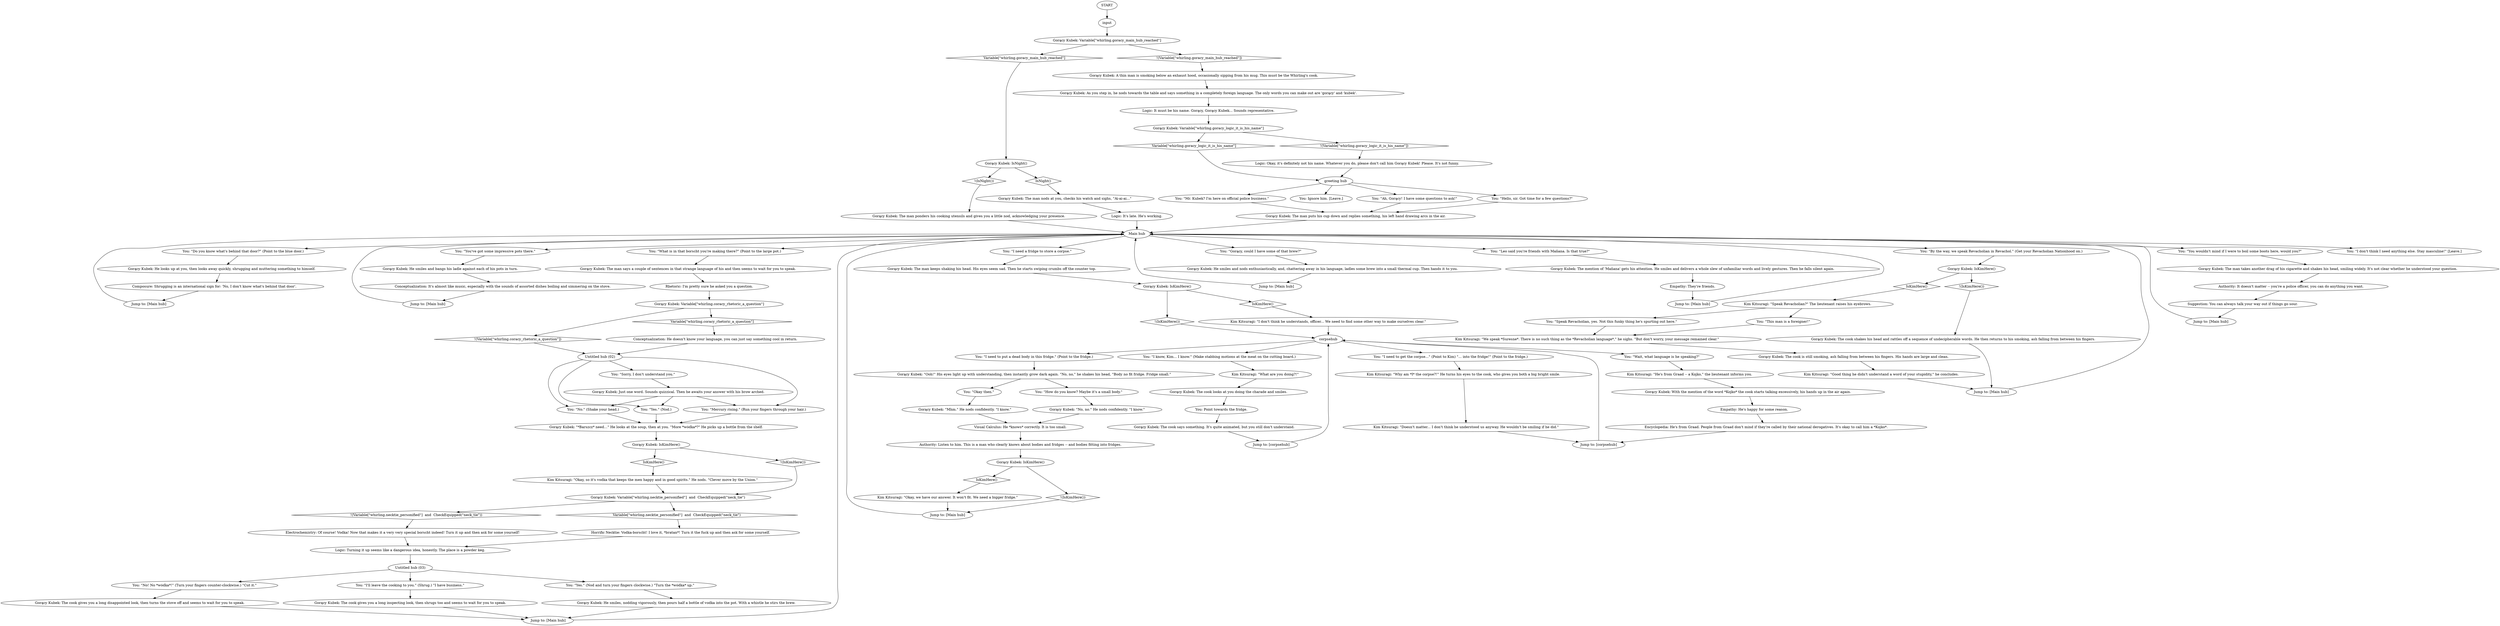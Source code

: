 # WHIRLING F1 / GORACY KUBEK
# A dialogue with a kojko cook Gorący Kubek. He doesn't speak a word from your language, but for some reason understands all your questions about disposing the corpse??
# ==================================================
digraph G {
	  0 [label="START"];
	  1 [label="input"];
	  2 [label="You: \"I need a fridge to store a corpse.\""];
	  3 [label="Gorący Kubek: \"No, no.\" He nods confidently. \"I know.\""];
	  4 [label="Kim Kitsuragi: \"He's from Graad -- a Kojko,\" the lieutenant informs you."];
	  5 [label="Gorący Kubek: The cook looks at you doing the charade and smiles."];
	  6 [label="Gorący Kubek: \"Ooh!\" His eyes light up with understanding, then instantly grow dark again. \"No, no,\" he shakes his head, \"Body no fit fridge. Fridge small.\""];
	  7 [label="You: \"What is in that borscht you're making there?\" (Point to the large pot.)"];
	  8 [label="Gorący Kubek: The cook shakes his head and rattles off a sequence of undecipherable words. He then returns to his smoking, ash falling from between his fingers."];
	  9 [label="You: \"Sorry, I don't understand you.\""];
	  10 [label="Untitled hub (02)"];
	  11 [label="Gorący Kubek: The man ponders his cooking utensils and gives you a little nod, acknowledging your presence."];
	  12 [label="Gorący Kubek: Just one word. Sounds quizzical. Then he awaits your answer with his brow arched."];
	  13 [label="Gorący Kubek: The man puts his cup down and replies something, his left hand drawing arcs in the air."];
	  14 [label="Kim Kitsuragi: \"We speak *Suresne*. There is no such thing as the *Revacholian language*,\" he sighs. \"But don't worry, your message remained clear.\""];
	  15 [label="You: \"Leo said you're friends with Mañana. Is that true?\""];
	  16 [label="Jump to: [Main hub]"];
	  17 [label="Gorący Kubek: \"*Barszcz* need…\" He looks at the soup, then at you. \"More *wódka*?\" He picks up a bottle from the shelf."];
	  18 [label="Gorący Kubek: The man takes another drag of his cigarette and shakes his head, smiling widely. It's not clear whether he understood your question."];
	  19 [label="Gorący Kubek: IsKimHere()"];
	  20 [label="IsKimHere()", shape=diamond];
	  21 [label="!(IsKimHere())", shape=diamond];
	  22 [label="You: \"By the way, we speak Revacholian in Revachol.\" (Get your Revacholian Nationhood on.)"];
	  23 [label="corpsehub"];
	  24 [label="Gorący Kubek: The man says a couple of sentences in that strange language of his and then seems to wait for you to speak."];
	  25 [label="You: \"No.\" (Shake your head.)"];
	  26 [label="Untitled hub (03)"];
	  27 [label="Gorący Kubek: The cook gives you a long inspecting look, then shrugs too and seems to wait for you to speak."];
	  28 [label="Kim Kitsuragi: \"I don't think he understands, officer... We need to find some other way to make ourselves clear.\""];
	  29 [label="Gorący Kubek: Variable[\"whirling.goracy_logic_it_is_his_name\"]"];
	  30 [label="Variable[\"whirling.goracy_logic_it_is_his_name\"]", shape=diamond];
	  31 [label="!(Variable[\"whirling.goracy_logic_it_is_his_name\"])", shape=diamond];
	  32 [label="Gorący Kubek: The cook is still smoking, ash falling from between his fingers. His hands are large and clean."];
	  33 [label="Gorący Kubek: The mention of 'Mañana' gets his attention. He smiles and delivers a whole slew of unfamiliar words and lively gestures. Then he falls silent again."];
	  34 [label="Jump to: [Main hub]"];
	  35 [label="Gorący Kubek: \"Mhm.\" He nods confidently. \"I know.\""];
	  36 [label="Gorący Kubek: With the mention of the word *Kojko* the cook starts talking excessively, his hands up in the air again."];
	  37 [label="You: \"Ah, Gorący! I have some questions to ask!\""];
	  38 [label="Jump to: [Main hub]"];
	  39 [label="You: \"How do you know? Maybe it's a small body.\""];
	  40 [label="Authority: It doesn't matter -- you're a police officer, you can do anything you want."];
	  41 [label="You: \"Hello, sir. Got time for a few questions?\""];
	  42 [label="Jump to: [Main hub]"];
	  43 [label="Jump to: [Main hub]"];
	  44 [label="Conceptualization: He doesn't know your language, you can just say something cool in return."];
	  45 [label="Gorący Kubek: IsKimHere()"];
	  46 [label="IsKimHere()", shape=diamond];
	  47 [label="!(IsKimHere())", shape=diamond];
	  48 [label="Gorący Kubek: The man keeps shaking his head. His eyes seem sad. Then he starts swiping crumbs off the counter top."];
	  49 [label="You: \"I know, Kim... I know.\" (Make stabbing motions at the meat on the cutting board.)"];
	  50 [label="Gorący Kubek: He smiles and nods enthusiastically, and, chattering away in his language, ladles some brew into a small thermal cup. Then hands it to you."];
	  51 [label="Gorący Kubek: Variable[\"whirling.necktie_personified\"]  and  CheckEquipped(\"neck_tie\")"];
	  52 [label="Variable[\"whirling.necktie_personified\"]  and  CheckEquipped(\"neck_tie\")", shape=diamond];
	  53 [label="!(Variable[\"whirling.necktie_personified\"]  and  CheckEquipped(\"neck_tie\"))", shape=diamond];
	  54 [label="Gorący Kubek: IsNight()"];
	  55 [label="IsNight()", shape=diamond];
	  56 [label="!(IsNight())", shape=diamond];
	  57 [label="Gorący Kubek: The man nods at you, checks his watch and sighs, \"Ai-ai-ai...\""];
	  58 [label="Logic: It's late. He's working."];
	  59 [label="Kim Kitsuragi: \"Speak Revacholian?\" The lieutenant raises his eyebrows."];
	  60 [label="Gorący Kubek: Variable[\"whirling.coracy_rhetoric_a_question\"]"];
	  61 [label="Variable[\"whirling.coracy_rhetoric_a_question\"]", shape=diamond];
	  62 [label="!(Variable[\"whirling.coracy_rhetoric_a_question\"])", shape=diamond];
	  63 [label="You: Ignore him. [Leave.]"];
	  64 [label="Gorący Kubek: IsKimHere()"];
	  65 [label="IsKimHere()", shape=diamond];
	  66 [label="!(IsKimHere())", shape=diamond];
	  67 [label="Rhetoric: I'm pretty sure he asked you a question."];
	  68 [label="You: \"Yes.\" (Nod.)"];
	  69 [label="Gorący Kubek: IsKimHere()"];
	  70 [label="IsKimHere()", shape=diamond];
	  71 [label="!(IsKimHere())", shape=diamond];
	  72 [label="Gorący Kubek: Variable[\"whirling.goracy_main_hub_reached\"]"];
	  73 [label="Variable[\"whirling.goracy_main_hub_reached\"]", shape=diamond];
	  74 [label="!(Variable[\"whirling.goracy_main_hub_reached\"])", shape=diamond];
	  76 [label="Composure: Shrugging is an international sign for: 'No, I don't know what's behind that door'."];
	  77 [label="Suggestion: You can always talk your way out if things go sour."];
	  78 [label="Logic: It must be his name. Gorący, Gorący Kubek... Sounds representative."];
	  79 [label="Gorący Kubek: A thin man is smoking below an exhaust hood, occasionally sipping from his mug. This must be the Whirling's cook."];
	  80 [label="Logic: Okay, it's definitely not his name. Whatever you do, please don't call him Gorący Kubek! Please. It's not funny."];
	  81 [label="Jump to: [corpsehub]"];
	  82 [label="You: \"Mercury rising.\" (Run your fingers through your hair.)"];
	  83 [label="Main hub"];
	  84 [label="You: \"Wait, what language is he speaking?\""];
	  85 [label="Kim Kitsuragi: \"Doesn't matter... I don't think he understood us anyway. He wouldn't be smiling if he did.\""];
	  86 [label="You: \"I need to put a dead body in this fridge.\" (Point to the fridge.)"];
	  87 [label="Jump to: [Main hub]"];
	  88 [label="Horrific Necktie: Vodka-borscht! I love it, *bratan*! Turn it the fuck up and then ask for some yourself."];
	  89 [label="Empathy: They're friends."];
	  90 [label="Empathy: He's happy for some reason."];
	  91 [label="Gorący Kubek: As you step in, he nods towards the table and says something in a completely foreign language. The only words you can make out are 'gorący' and 'kubek'."];
	  92 [label="You: \"Gorący, could I have some of that brew?\""];
	  93 [label="Kim Kitsuragi: \"Okay, so it's vodka that keeps the men happy and in good spirits.\" He nods. \"Clever move by the Union.\""];
	  94 [label="Authority: Listen to him. This is a man who clearly knows about bodies and fridges -- and bodies fitting into fridges."];
	  95 [label="You: \"You wouldn't mind if I were to boil some boots here, would you?\""];
	  96 [label="Gorący Kubek: He smiles, nodding vigorously, then pours half a bottle of vodka into the pot. With a whistle he stirs the brew."];
	  97 [label="Jump to: [corpsehub]"];
	  98 [label="Gorący Kubek: The cook gives you a long disappointed look, then turns the stove off and seems to wait for you to speak."];
	  99 [label="Kim Kitsuragi: \"Why am *I* the corpse?!\" He turns his eyes to the cook, who gives you both a big bright smile."];
	  100 [label="You: \"Speak Revacholian, yes. Not this funky thing he's spurting out here.\""];
	  101 [label="Kim Kitsuragi: \"Good thing he didn't understand a word of your stupidity,\" he concludes."];
	  102 [label="You: \"Do you know what's behind that door?\" (Point to the blue door.)"];
	  103 [label="Gorący Kubek: He looks up at you, then looks away quickly, shrugging and muttering something to himself."];
	  104 [label="Jump to: [Main hub]"];
	  105 [label="You: \"Mr. Kubek? I'm here on official police business.\""];
	  106 [label="You: \"I don't think I need anything else. Stay masculine!\" [Leave.]"];
	  107 [label="You: \"I need to get the corpse...\" (Point to Kim) \"... into the fridge!\" (Point to the fridge.)"];
	  108 [label="Kim Kitsuragi: \"What are you doing?!\""];
	  109 [label="Gorący Kubek: He smiles and bangs his ladle against each of his pots in turn."];
	  110 [label="You: \"Yes.\" (Nod and turn your fingers clockwise.) \"Turn the *wódka* up.\""];
	  111 [label="Kim Kitsuragi: \"Okay, we have our answer. It won't fit. We need a bigger fridge.\""];
	  112 [label="Logic: Turning it up seems like a dangerous idea, honestly. The place is a powder keg."];
	  113 [label="Gorący Kubek: The cook says something. It's quite animated, but you still don't understand."];
	  114 [label="You: \"You've got some impressive pots there.\""];
	  115 [label="Conceptualization: It's almost like music, especially with the sounds of assorted dishes boiling and simmering on the stove."];
	  116 [label="You: \"I'll leave the cooking to you.\" (Shrug.) \"I have business.\""];
	  117 [label="You: \"Okay then.\""];
	  118 [label="You: Point towards the fridge."];
	  119 [label="You: \"This man is a foreigner!\""];
	  120 [label="You: \"No! No *wódka*!\" (Turn your fingers counter-clockwise.) \"Cut it.\""];
	  121 [label="Electrochemistry: Of course! Vodka! Now that makes it a very very special borscht indeed! Turn it up and then ask for some yourself!"];
	  122 [label="Encyclopedia: He's from Graad. People from Graad don't mind if they're called by their national derogatives. It's okay to call him a *Kojko*."];
	  123 [label="Visual Calculus: He *knows* correctly. It is too small."];
	  124 [label="greeting hub"];
	  125 [label="Jump to: [Main hub]"];
	  0 -> 1
	  1 -> 72
	  2 -> 48
	  3 -> 123
	  4 -> 36
	  5 -> 118
	  6 -> 117
	  6 -> 39
	  7 -> 24
	  8 -> 87
	  9 -> 12
	  10 -> 25
	  10 -> 82
	  10 -> 68
	  10 -> 9
	  11 -> 83
	  12 -> 25
	  12 -> 82
	  12 -> 68
	  13 -> 83
	  14 -> 32
	  15 -> 33
	  16 -> 83
	  17 -> 69
	  18 -> 40
	  19 -> 20
	  19 -> 21
	  20 -> 28
	  21 -> 23
	  22 -> 64
	  23 -> 49
	  23 -> 107
	  23 -> 84
	  23 -> 86
	  24 -> 67
	  25 -> 17
	  26 -> 120
	  26 -> 116
	  26 -> 110
	  27 -> 38
	  28 -> 23
	  29 -> 30
	  29 -> 31
	  30 -> 124
	  31 -> 80
	  32 -> 101
	  33 -> 89
	  34 -> 83
	  35 -> 123
	  36 -> 90
	  37 -> 13
	  38 -> 83
	  39 -> 3
	  40 -> 77
	  41 -> 13
	  42 -> 83
	  43 -> 83
	  44 -> 10
	  45 -> 46
	  45 -> 47
	  46 -> 111
	  47 -> 42
	  48 -> 19
	  49 -> 108
	  50 -> 43
	  51 -> 52
	  51 -> 53
	  52 -> 88
	  53 -> 121
	  54 -> 56
	  54 -> 55
	  55 -> 57
	  56 -> 11
	  57 -> 58
	  58 -> 83
	  59 -> 100
	  59 -> 119
	  60 -> 61
	  60 -> 62
	  61 -> 44
	  62 -> 10
	  64 -> 65
	  64 -> 66
	  65 -> 59
	  66 -> 8
	  67 -> 60
	  68 -> 17
	  69 -> 70
	  69 -> 71
	  70 -> 93
	  71 -> 51
	  72 -> 73
	  72 -> 74
	  73 -> 54
	  74 -> 79
	  76 -> 16
	  77 -> 104
	  78 -> 29
	  79 -> 91
	  80 -> 124
	  81 -> 23
	  82 -> 17
	  83 -> 2
	  83 -> 102
	  83 -> 7
	  83 -> 106
	  83 -> 15
	  83 -> 114
	  83 -> 22
	  83 -> 92
	  83 -> 95
	  84 -> 4
	  85 -> 97
	  86 -> 6
	  87 -> 83
	  88 -> 112
	  89 -> 125
	  90 -> 122
	  91 -> 78
	  92 -> 50
	  93 -> 51
	  94 -> 45
	  95 -> 18
	  96 -> 38
	  97 -> 23
	  98 -> 38
	  99 -> 85
	  100 -> 14
	  101 -> 87
	  102 -> 103
	  103 -> 76
	  104 -> 83
	  105 -> 13
	  107 -> 99
	  108 -> 5
	  109 -> 115
	  110 -> 96
	  111 -> 42
	  112 -> 26
	  113 -> 81
	  114 -> 109
	  115 -> 34
	  116 -> 27
	  117 -> 35
	  118 -> 113
	  119 -> 14
	  120 -> 98
	  121 -> 112
	  122 -> 97
	  123 -> 94
	  124 -> 105
	  124 -> 63
	  124 -> 37
	  124 -> 41
	  125 -> 83
}

